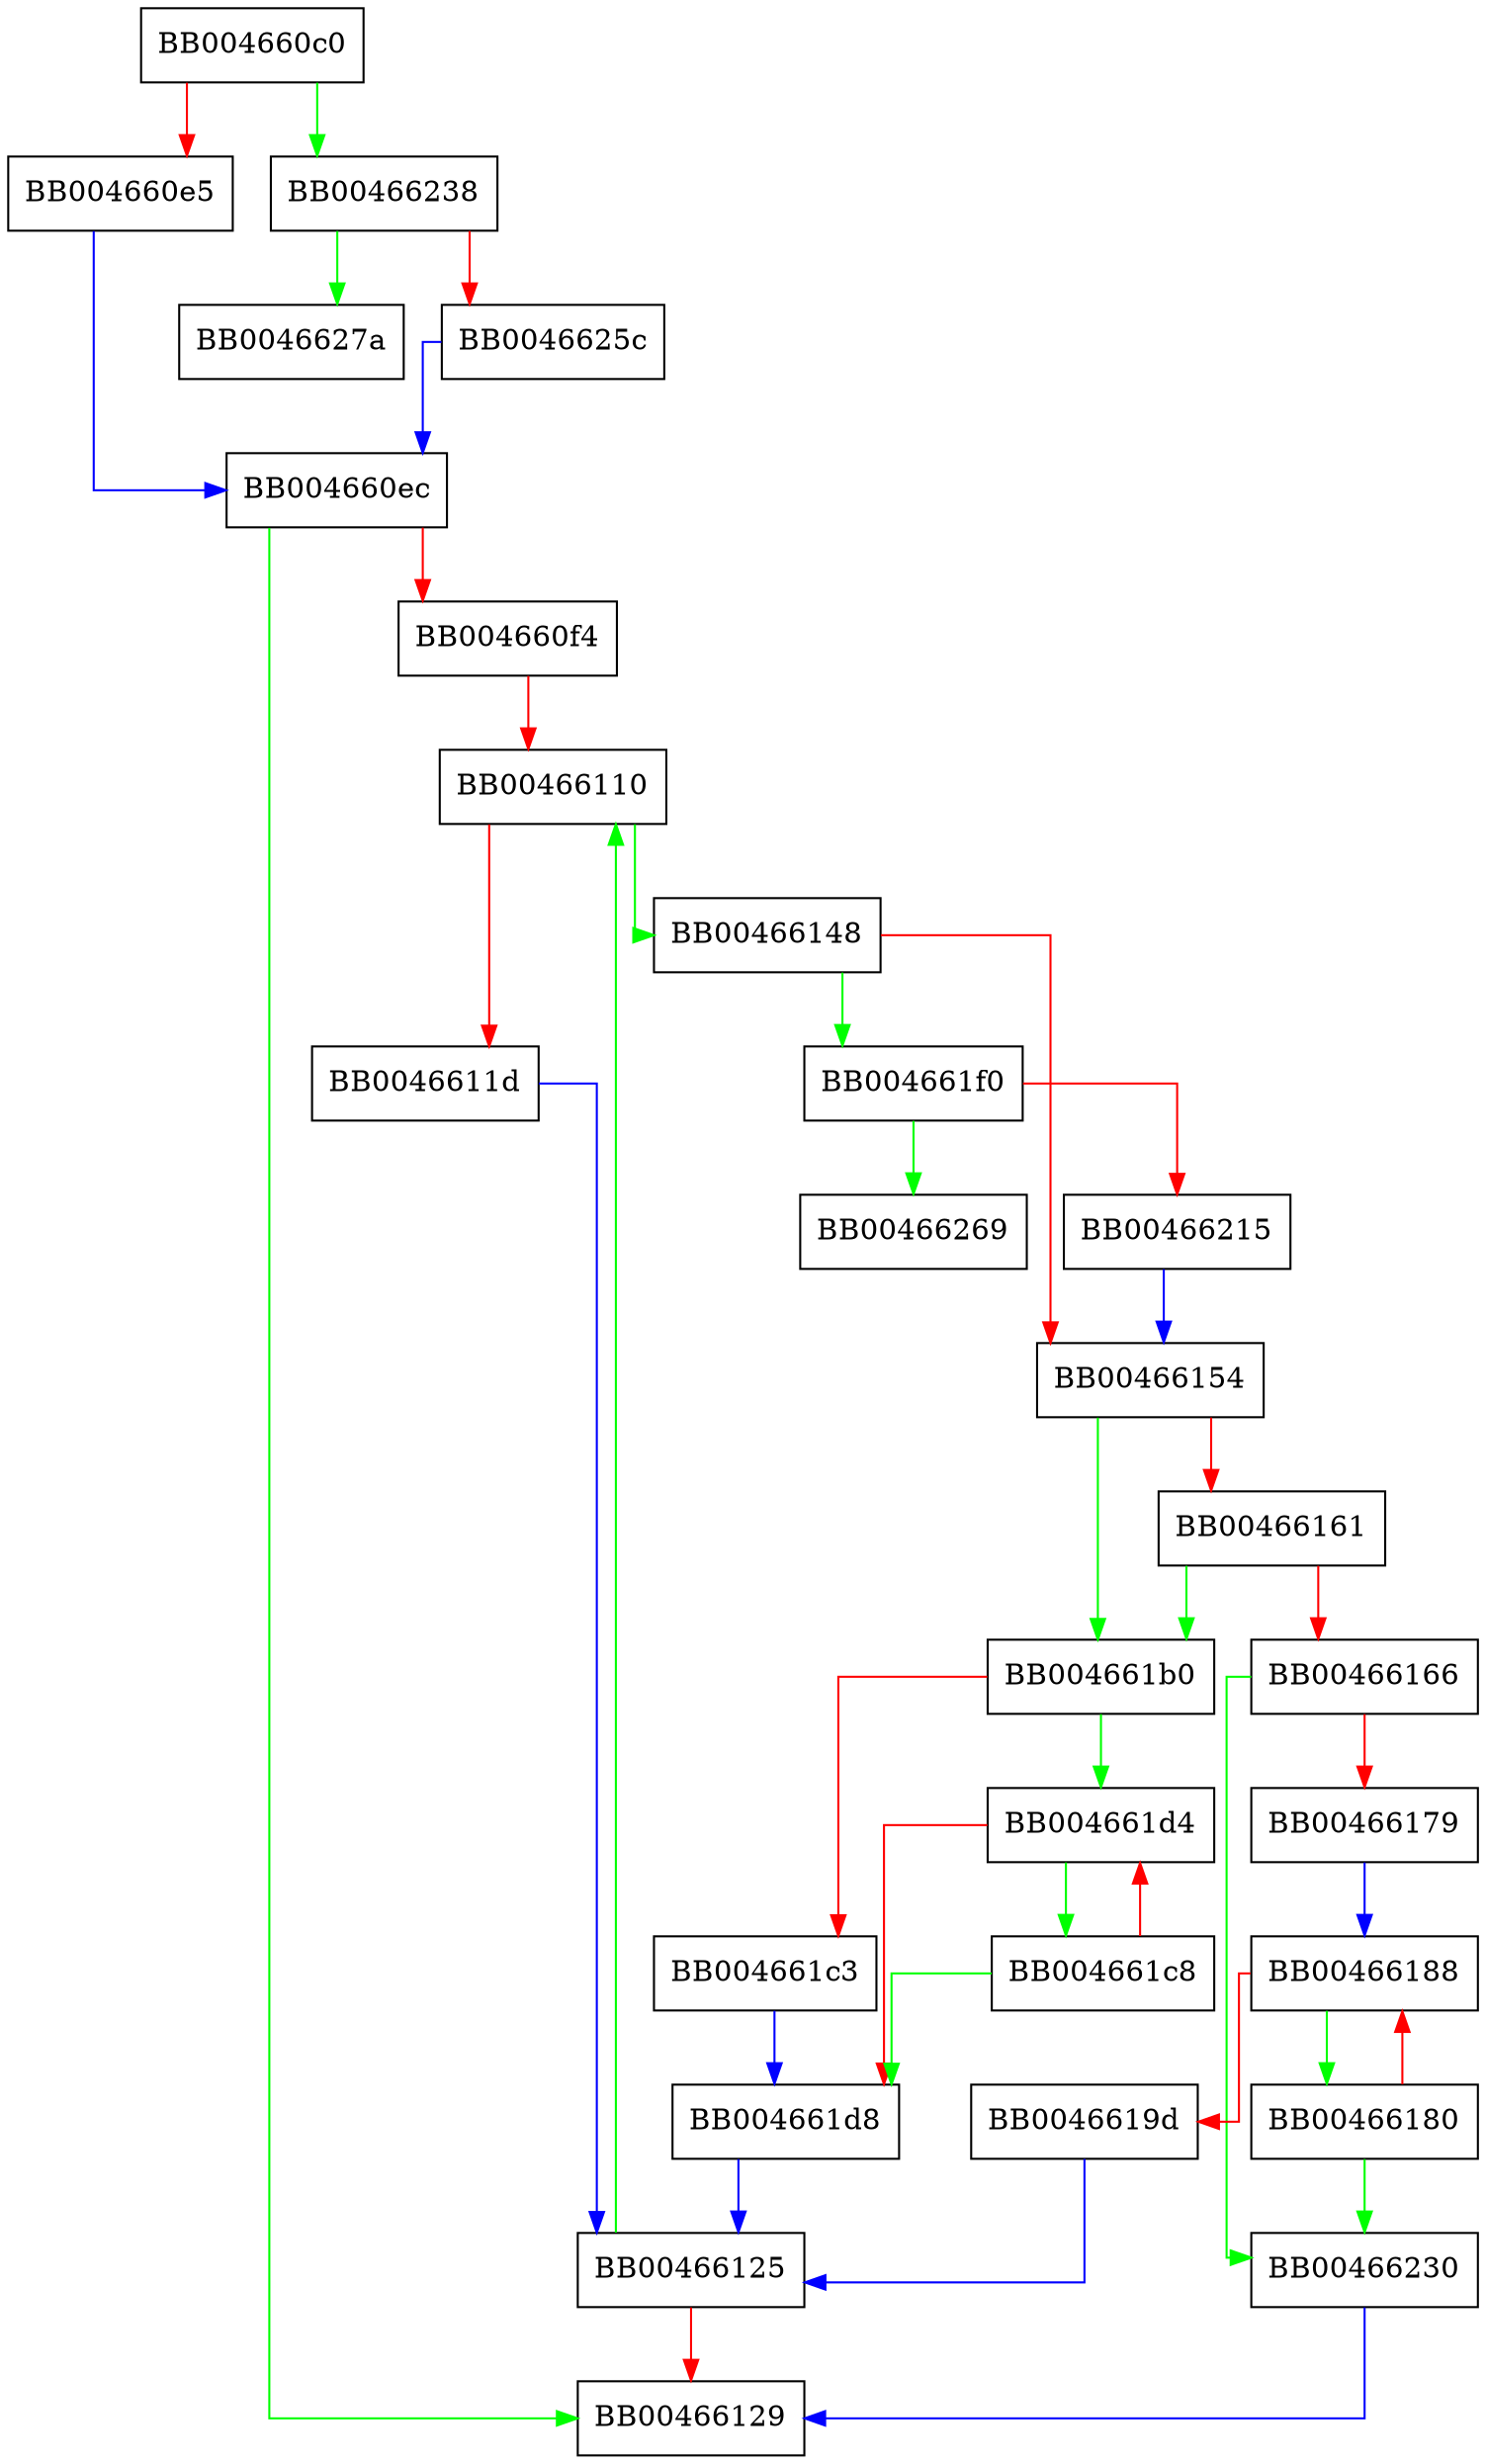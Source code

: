 digraph chopup_args {
  node [shape="box"];
  graph [splines=ortho];
  BB004660c0 -> BB00466238 [color="green"];
  BB004660c0 -> BB004660e5 [color="red"];
  BB004660e5 -> BB004660ec [color="blue"];
  BB004660ec -> BB00466129 [color="green"];
  BB004660ec -> BB004660f4 [color="red"];
  BB004660f4 -> BB00466110 [color="red"];
  BB00466110 -> BB00466148 [color="green"];
  BB00466110 -> BB0046611d [color="red"];
  BB0046611d -> BB00466125 [color="blue"];
  BB00466125 -> BB00466110 [color="green"];
  BB00466125 -> BB00466129 [color="red"];
  BB00466148 -> BB004661f0 [color="green"];
  BB00466148 -> BB00466154 [color="red"];
  BB00466154 -> BB004661b0 [color="green"];
  BB00466154 -> BB00466161 [color="red"];
  BB00466161 -> BB004661b0 [color="green"];
  BB00466161 -> BB00466166 [color="red"];
  BB00466166 -> BB00466230 [color="green"];
  BB00466166 -> BB00466179 [color="red"];
  BB00466179 -> BB00466188 [color="blue"];
  BB00466180 -> BB00466230 [color="green"];
  BB00466180 -> BB00466188 [color="red"];
  BB00466188 -> BB00466180 [color="green"];
  BB00466188 -> BB0046619d [color="red"];
  BB0046619d -> BB00466125 [color="blue"];
  BB004661b0 -> BB004661d4 [color="green"];
  BB004661b0 -> BB004661c3 [color="red"];
  BB004661c3 -> BB004661d8 [color="blue"];
  BB004661c8 -> BB004661d8 [color="green"];
  BB004661c8 -> BB004661d4 [color="red"];
  BB004661d4 -> BB004661c8 [color="green"];
  BB004661d4 -> BB004661d8 [color="red"];
  BB004661d8 -> BB00466125 [color="blue"];
  BB004661f0 -> BB00466269 [color="green"];
  BB004661f0 -> BB00466215 [color="red"];
  BB00466215 -> BB00466154 [color="blue"];
  BB00466230 -> BB00466129 [color="blue"];
  BB00466238 -> BB0046627a [color="green"];
  BB00466238 -> BB0046625c [color="red"];
  BB0046625c -> BB004660ec [color="blue"];
}